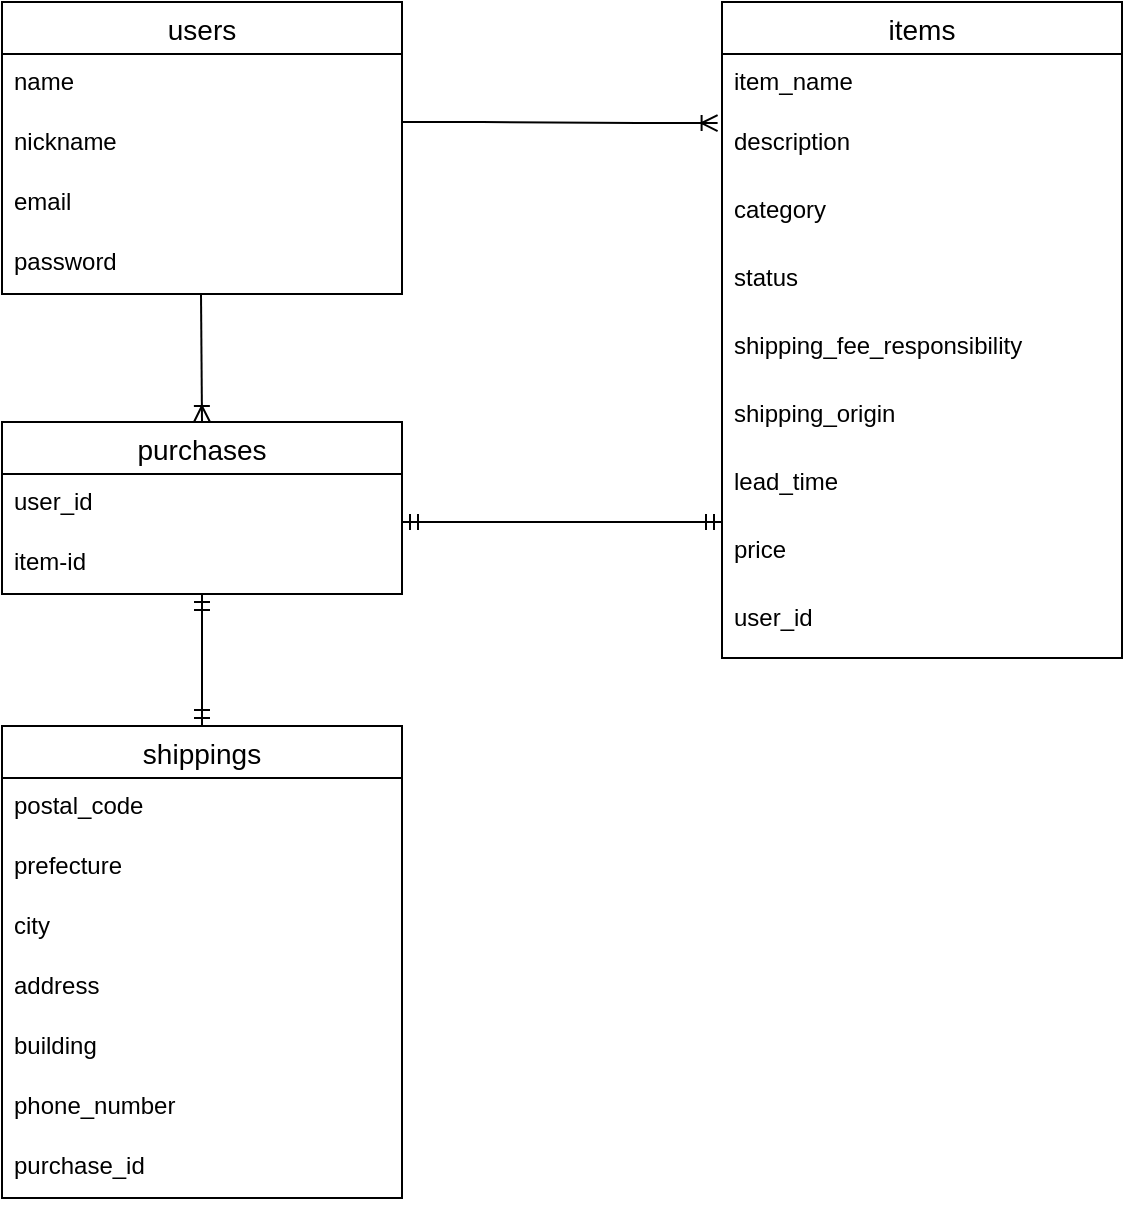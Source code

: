 <mxfile>
    <diagram id="Im9b4LFuKL-Pz-r_8Y-G" name="ページ1">
        <mxGraphModel dx="721" dy="606" grid="1" gridSize="10" guides="1" tooltips="1" connect="1" arrows="1" fold="1" page="1" pageScale="1" pageWidth="827" pageHeight="1169" math="0" shadow="0">
            <root>
                <mxCell id="0"/>
                <mxCell id="1" parent="0"/>
                <mxCell id="MuCKCHFQJOsCQNgdCony-1" value="users" style="swimlane;fontStyle=0;childLayout=stackLayout;horizontal=1;startSize=26;horizontalStack=0;resizeParent=1;resizeParentMax=0;resizeLast=0;collapsible=1;marginBottom=0;align=center;fontSize=14;" vertex="1" parent="1">
                    <mxGeometry x="120" y="120" width="200" height="146" as="geometry"/>
                </mxCell>
                <mxCell id="MuCKCHFQJOsCQNgdCony-2" value="name" style="text;strokeColor=none;fillColor=none;spacingLeft=4;spacingRight=4;overflow=hidden;rotatable=0;points=[[0,0.5],[1,0.5]];portConstraint=eastwest;fontSize=12;" vertex="1" parent="MuCKCHFQJOsCQNgdCony-1">
                    <mxGeometry y="26" width="200" height="30" as="geometry"/>
                </mxCell>
                <mxCell id="MuCKCHFQJOsCQNgdCony-49" value="nickname" style="text;strokeColor=none;fillColor=none;spacingLeft=4;spacingRight=4;overflow=hidden;rotatable=0;points=[[0,0.5],[1,0.5]];portConstraint=eastwest;fontSize=12;" vertex="1" parent="MuCKCHFQJOsCQNgdCony-1">
                    <mxGeometry y="56" width="200" height="30" as="geometry"/>
                </mxCell>
                <mxCell id="MuCKCHFQJOsCQNgdCony-50" value="email" style="text;strokeColor=none;fillColor=none;spacingLeft=4;spacingRight=4;overflow=hidden;rotatable=0;points=[[0,0.5],[1,0.5]];portConstraint=eastwest;fontSize=12;" vertex="1" parent="MuCKCHFQJOsCQNgdCony-1">
                    <mxGeometry y="86" width="200" height="30" as="geometry"/>
                </mxCell>
                <mxCell id="MuCKCHFQJOsCQNgdCony-51" value="password" style="text;strokeColor=none;fillColor=none;spacingLeft=4;spacingRight=4;overflow=hidden;rotatable=0;points=[[0,0.5],[1,0.5]];portConstraint=eastwest;fontSize=12;" vertex="1" parent="MuCKCHFQJOsCQNgdCony-1">
                    <mxGeometry y="116" width="200" height="30" as="geometry"/>
                </mxCell>
                <mxCell id="MuCKCHFQJOsCQNgdCony-5" value="items" style="swimlane;fontStyle=0;childLayout=stackLayout;horizontal=1;startSize=26;horizontalStack=0;resizeParent=1;resizeParentMax=0;resizeLast=0;collapsible=1;marginBottom=0;align=center;fontSize=14;" vertex="1" parent="1">
                    <mxGeometry x="480" y="120" width="200" height="328" as="geometry">
                        <mxRectangle x="480" y="120" width="70" height="30" as="alternateBounds"/>
                    </mxGeometry>
                </mxCell>
                <mxCell id="MuCKCHFQJOsCQNgdCony-6" value="item_name" style="text;strokeColor=none;fillColor=none;spacingLeft=4;spacingRight=4;overflow=hidden;rotatable=0;points=[[0,0.5],[1,0.5]];portConstraint=eastwest;fontSize=12;" vertex="1" parent="MuCKCHFQJOsCQNgdCony-5">
                    <mxGeometry y="26" width="200" height="30" as="geometry"/>
                </mxCell>
                <mxCell id="MuCKCHFQJOsCQNgdCony-7" value="description" style="text;strokeColor=none;fillColor=none;spacingLeft=4;spacingRight=4;overflow=hidden;rotatable=0;points=[[0,0.5],[1,0.5]];portConstraint=eastwest;fontSize=12;" vertex="1" parent="MuCKCHFQJOsCQNgdCony-5">
                    <mxGeometry y="56" width="200" height="34" as="geometry"/>
                </mxCell>
                <mxCell id="MuCKCHFQJOsCQNgdCony-32" value="category" style="text;strokeColor=none;fillColor=none;spacingLeft=4;spacingRight=4;overflow=hidden;rotatable=0;points=[[0,0.5],[1,0.5]];portConstraint=eastwest;fontSize=12;" vertex="1" parent="MuCKCHFQJOsCQNgdCony-5">
                    <mxGeometry y="90" width="200" height="34" as="geometry"/>
                </mxCell>
                <mxCell id="MuCKCHFQJOsCQNgdCony-33" value="status" style="text;strokeColor=none;fillColor=none;spacingLeft=4;spacingRight=4;overflow=hidden;rotatable=0;points=[[0,0.5],[1,0.5]];portConstraint=eastwest;fontSize=12;" vertex="1" parent="MuCKCHFQJOsCQNgdCony-5">
                    <mxGeometry y="124" width="200" height="34" as="geometry"/>
                </mxCell>
                <mxCell id="MuCKCHFQJOsCQNgdCony-35" value="shipping_fee_responsibility" style="text;strokeColor=none;fillColor=none;spacingLeft=4;spacingRight=4;overflow=hidden;rotatable=0;points=[[0,0.5],[1,0.5]];portConstraint=eastwest;fontSize=12;" vertex="1" parent="MuCKCHFQJOsCQNgdCony-5">
                    <mxGeometry y="158" width="200" height="34" as="geometry"/>
                </mxCell>
                <mxCell id="MuCKCHFQJOsCQNgdCony-52" value="shipping_origin&#10;&#10;" style="text;strokeColor=none;fillColor=none;spacingLeft=4;spacingRight=4;overflow=hidden;rotatable=0;points=[[0,0.5],[1,0.5]];portConstraint=eastwest;fontSize=12;" vertex="1" parent="MuCKCHFQJOsCQNgdCony-5">
                    <mxGeometry y="192" width="200" height="34" as="geometry"/>
                </mxCell>
                <mxCell id="MuCKCHFQJOsCQNgdCony-37" value="lead_time&#10;" style="text;strokeColor=none;fillColor=none;spacingLeft=4;spacingRight=4;overflow=hidden;rotatable=0;points=[[0,0.5],[1,0.5]];portConstraint=eastwest;fontSize=12;" vertex="1" parent="MuCKCHFQJOsCQNgdCony-5">
                    <mxGeometry y="226" width="200" height="34" as="geometry"/>
                </mxCell>
                <mxCell id="MuCKCHFQJOsCQNgdCony-38" value="price" style="text;strokeColor=none;fillColor=none;spacingLeft=4;spacingRight=4;overflow=hidden;rotatable=0;points=[[0,0.5],[1,0.5]];portConstraint=eastwest;fontSize=12;" vertex="1" parent="MuCKCHFQJOsCQNgdCony-5">
                    <mxGeometry y="260" width="200" height="34" as="geometry"/>
                </mxCell>
                <mxCell id="MuCKCHFQJOsCQNgdCony-39" value="user_id" style="text;strokeColor=none;fillColor=none;spacingLeft=4;spacingRight=4;overflow=hidden;rotatable=0;points=[[0,0.5],[1,0.5]];portConstraint=eastwest;fontSize=12;" vertex="1" parent="MuCKCHFQJOsCQNgdCony-5">
                    <mxGeometry y="294" width="200" height="34" as="geometry"/>
                </mxCell>
                <mxCell id="MuCKCHFQJOsCQNgdCony-10" value="purchases" style="swimlane;fontStyle=0;childLayout=stackLayout;horizontal=1;startSize=26;horizontalStack=0;resizeParent=1;resizeParentMax=0;resizeLast=0;collapsible=1;marginBottom=0;align=center;fontSize=14;" vertex="1" parent="1">
                    <mxGeometry x="120" y="330" width="200" height="86" as="geometry"/>
                </mxCell>
                <mxCell id="MuCKCHFQJOsCQNgdCony-11" value="user_id" style="text;strokeColor=none;fillColor=none;spacingLeft=4;spacingRight=4;overflow=hidden;rotatable=0;points=[[0,0.5],[1,0.5]];portConstraint=eastwest;fontSize=12;" vertex="1" parent="MuCKCHFQJOsCQNgdCony-10">
                    <mxGeometry y="26" width="200" height="30" as="geometry"/>
                </mxCell>
                <mxCell id="MuCKCHFQJOsCQNgdCony-13" value="item-id" style="text;strokeColor=none;fillColor=none;spacingLeft=4;spacingRight=4;overflow=hidden;rotatable=0;points=[[0,0.5],[1,0.5]];portConstraint=eastwest;fontSize=12;" vertex="1" parent="MuCKCHFQJOsCQNgdCony-10">
                    <mxGeometry y="56" width="200" height="30" as="geometry"/>
                </mxCell>
                <mxCell id="MuCKCHFQJOsCQNgdCony-14" value="shippings" style="swimlane;fontStyle=0;childLayout=stackLayout;horizontal=1;startSize=26;horizontalStack=0;resizeParent=1;resizeParentMax=0;resizeLast=0;collapsible=1;marginBottom=0;align=center;fontSize=14;" vertex="1" parent="1">
                    <mxGeometry x="120" y="482" width="200" height="236" as="geometry"/>
                </mxCell>
                <mxCell id="MuCKCHFQJOsCQNgdCony-16" value="postal_code" style="text;strokeColor=none;fillColor=none;spacingLeft=4;spacingRight=4;overflow=hidden;rotatable=0;points=[[0,0.5],[1,0.5]];portConstraint=eastwest;fontSize=12;" vertex="1" parent="MuCKCHFQJOsCQNgdCony-14">
                    <mxGeometry y="26" width="200" height="30" as="geometry"/>
                </mxCell>
                <mxCell id="MuCKCHFQJOsCQNgdCony-17" value="prefecture" style="text;strokeColor=none;fillColor=none;spacingLeft=4;spacingRight=4;overflow=hidden;rotatable=0;points=[[0,0.5],[1,0.5]];portConstraint=eastwest;fontSize=12;" vertex="1" parent="MuCKCHFQJOsCQNgdCony-14">
                    <mxGeometry y="56" width="200" height="30" as="geometry"/>
                </mxCell>
                <mxCell id="MuCKCHFQJOsCQNgdCony-40" value="city" style="text;strokeColor=none;fillColor=none;spacingLeft=4;spacingRight=4;overflow=hidden;rotatable=0;points=[[0,0.5],[1,0.5]];portConstraint=eastwest;fontSize=12;" vertex="1" parent="MuCKCHFQJOsCQNgdCony-14">
                    <mxGeometry y="86" width="200" height="30" as="geometry"/>
                </mxCell>
                <mxCell id="MuCKCHFQJOsCQNgdCony-42" value="address" style="text;strokeColor=none;fillColor=none;spacingLeft=4;spacingRight=4;overflow=hidden;rotatable=0;points=[[0,0.5],[1,0.5]];portConstraint=eastwest;fontSize=12;" vertex="1" parent="MuCKCHFQJOsCQNgdCony-14">
                    <mxGeometry y="116" width="200" height="30" as="geometry"/>
                </mxCell>
                <mxCell id="MuCKCHFQJOsCQNgdCony-43" value="building" style="text;strokeColor=none;fillColor=none;spacingLeft=4;spacingRight=4;overflow=hidden;rotatable=0;points=[[0,0.5],[1,0.5]];portConstraint=eastwest;fontSize=12;" vertex="1" parent="MuCKCHFQJOsCQNgdCony-14">
                    <mxGeometry y="146" width="200" height="30" as="geometry"/>
                </mxCell>
                <mxCell id="MuCKCHFQJOsCQNgdCony-46" value="phone_number" style="text;strokeColor=none;fillColor=none;spacingLeft=4;spacingRight=4;overflow=hidden;rotatable=0;points=[[0,0.5],[1,0.5]];portConstraint=eastwest;fontSize=12;" vertex="1" parent="MuCKCHFQJOsCQNgdCony-14">
                    <mxGeometry y="176" width="200" height="30" as="geometry"/>
                </mxCell>
                <mxCell id="MuCKCHFQJOsCQNgdCony-47" value="purchase_id" style="text;strokeColor=none;fillColor=none;spacingLeft=4;spacingRight=4;overflow=hidden;rotatable=0;points=[[0,0.5],[1,0.5]];portConstraint=eastwest;fontSize=12;" vertex="1" parent="MuCKCHFQJOsCQNgdCony-14">
                    <mxGeometry y="206" width="200" height="30" as="geometry"/>
                </mxCell>
                <mxCell id="MuCKCHFQJOsCQNgdCony-22" value="" style="edgeStyle=entityRelationEdgeStyle;fontSize=12;html=1;endArrow=ERoneToMany;entryX=-0.011;entryY=0.133;entryDx=0;entryDy=0;entryPerimeter=0;" edge="1" parent="1" target="MuCKCHFQJOsCQNgdCony-7">
                    <mxGeometry width="100" height="100" relative="1" as="geometry">
                        <mxPoint x="320" y="180" as="sourcePoint"/>
                        <mxPoint x="420" y="80" as="targetPoint"/>
                    </mxGeometry>
                </mxCell>
                <mxCell id="MuCKCHFQJOsCQNgdCony-27" value="" style="fontSize=12;html=1;endArrow=ERoneToMany;entryX=0.5;entryY=0;entryDx=0;entryDy=0;entryPerimeter=0;" edge="1" parent="1" target="MuCKCHFQJOsCQNgdCony-10">
                    <mxGeometry width="100" height="100" relative="1" as="geometry">
                        <mxPoint x="219.5" y="266" as="sourcePoint"/>
                        <mxPoint x="219.5" y="326" as="targetPoint"/>
                        <Array as="points"/>
                    </mxGeometry>
                </mxCell>
                <mxCell id="MuCKCHFQJOsCQNgdCony-53" value="" style="fontSize=12;html=1;endArrow=ERmandOne;startArrow=ERmandOne;exitX=0.5;exitY=0;exitDx=0;exitDy=0;" edge="1" parent="1" source="MuCKCHFQJOsCQNgdCony-14" target="MuCKCHFQJOsCQNgdCony-13">
                    <mxGeometry width="100" height="100" relative="1" as="geometry">
                        <mxPoint x="330" y="510" as="sourcePoint"/>
                        <mxPoint x="430" y="410" as="targetPoint"/>
                    </mxGeometry>
                </mxCell>
                <mxCell id="MuCKCHFQJOsCQNgdCony-54" value="" style="fontSize=12;html=1;endArrow=ERmandOne;startArrow=ERmandOne;exitX=1;exitY=0.8;exitDx=0;exitDy=0;exitPerimeter=0;" edge="1" parent="1" source="MuCKCHFQJOsCQNgdCony-11">
                    <mxGeometry width="100" height="100" relative="1" as="geometry">
                        <mxPoint x="340" y="450" as="sourcePoint"/>
                        <mxPoint x="480" y="380" as="targetPoint"/>
                    </mxGeometry>
                </mxCell>
            </root>
        </mxGraphModel>
    </diagram>
    <diagram id="J_4WLbgv1WloeKTbe_ax" name="ページ2">
        <mxGraphModel dx="1025" dy="606" grid="1" gridSize="10" guides="1" tooltips="1" connect="1" arrows="1" fold="1" page="1" pageScale="1" pageWidth="827" pageHeight="1169" math="0" shadow="0">
            <root>
                <mxCell id="0"/>
                <mxCell id="1" parent="0"/>
            </root>
        </mxGraphModel>
    </diagram>
</mxfile>